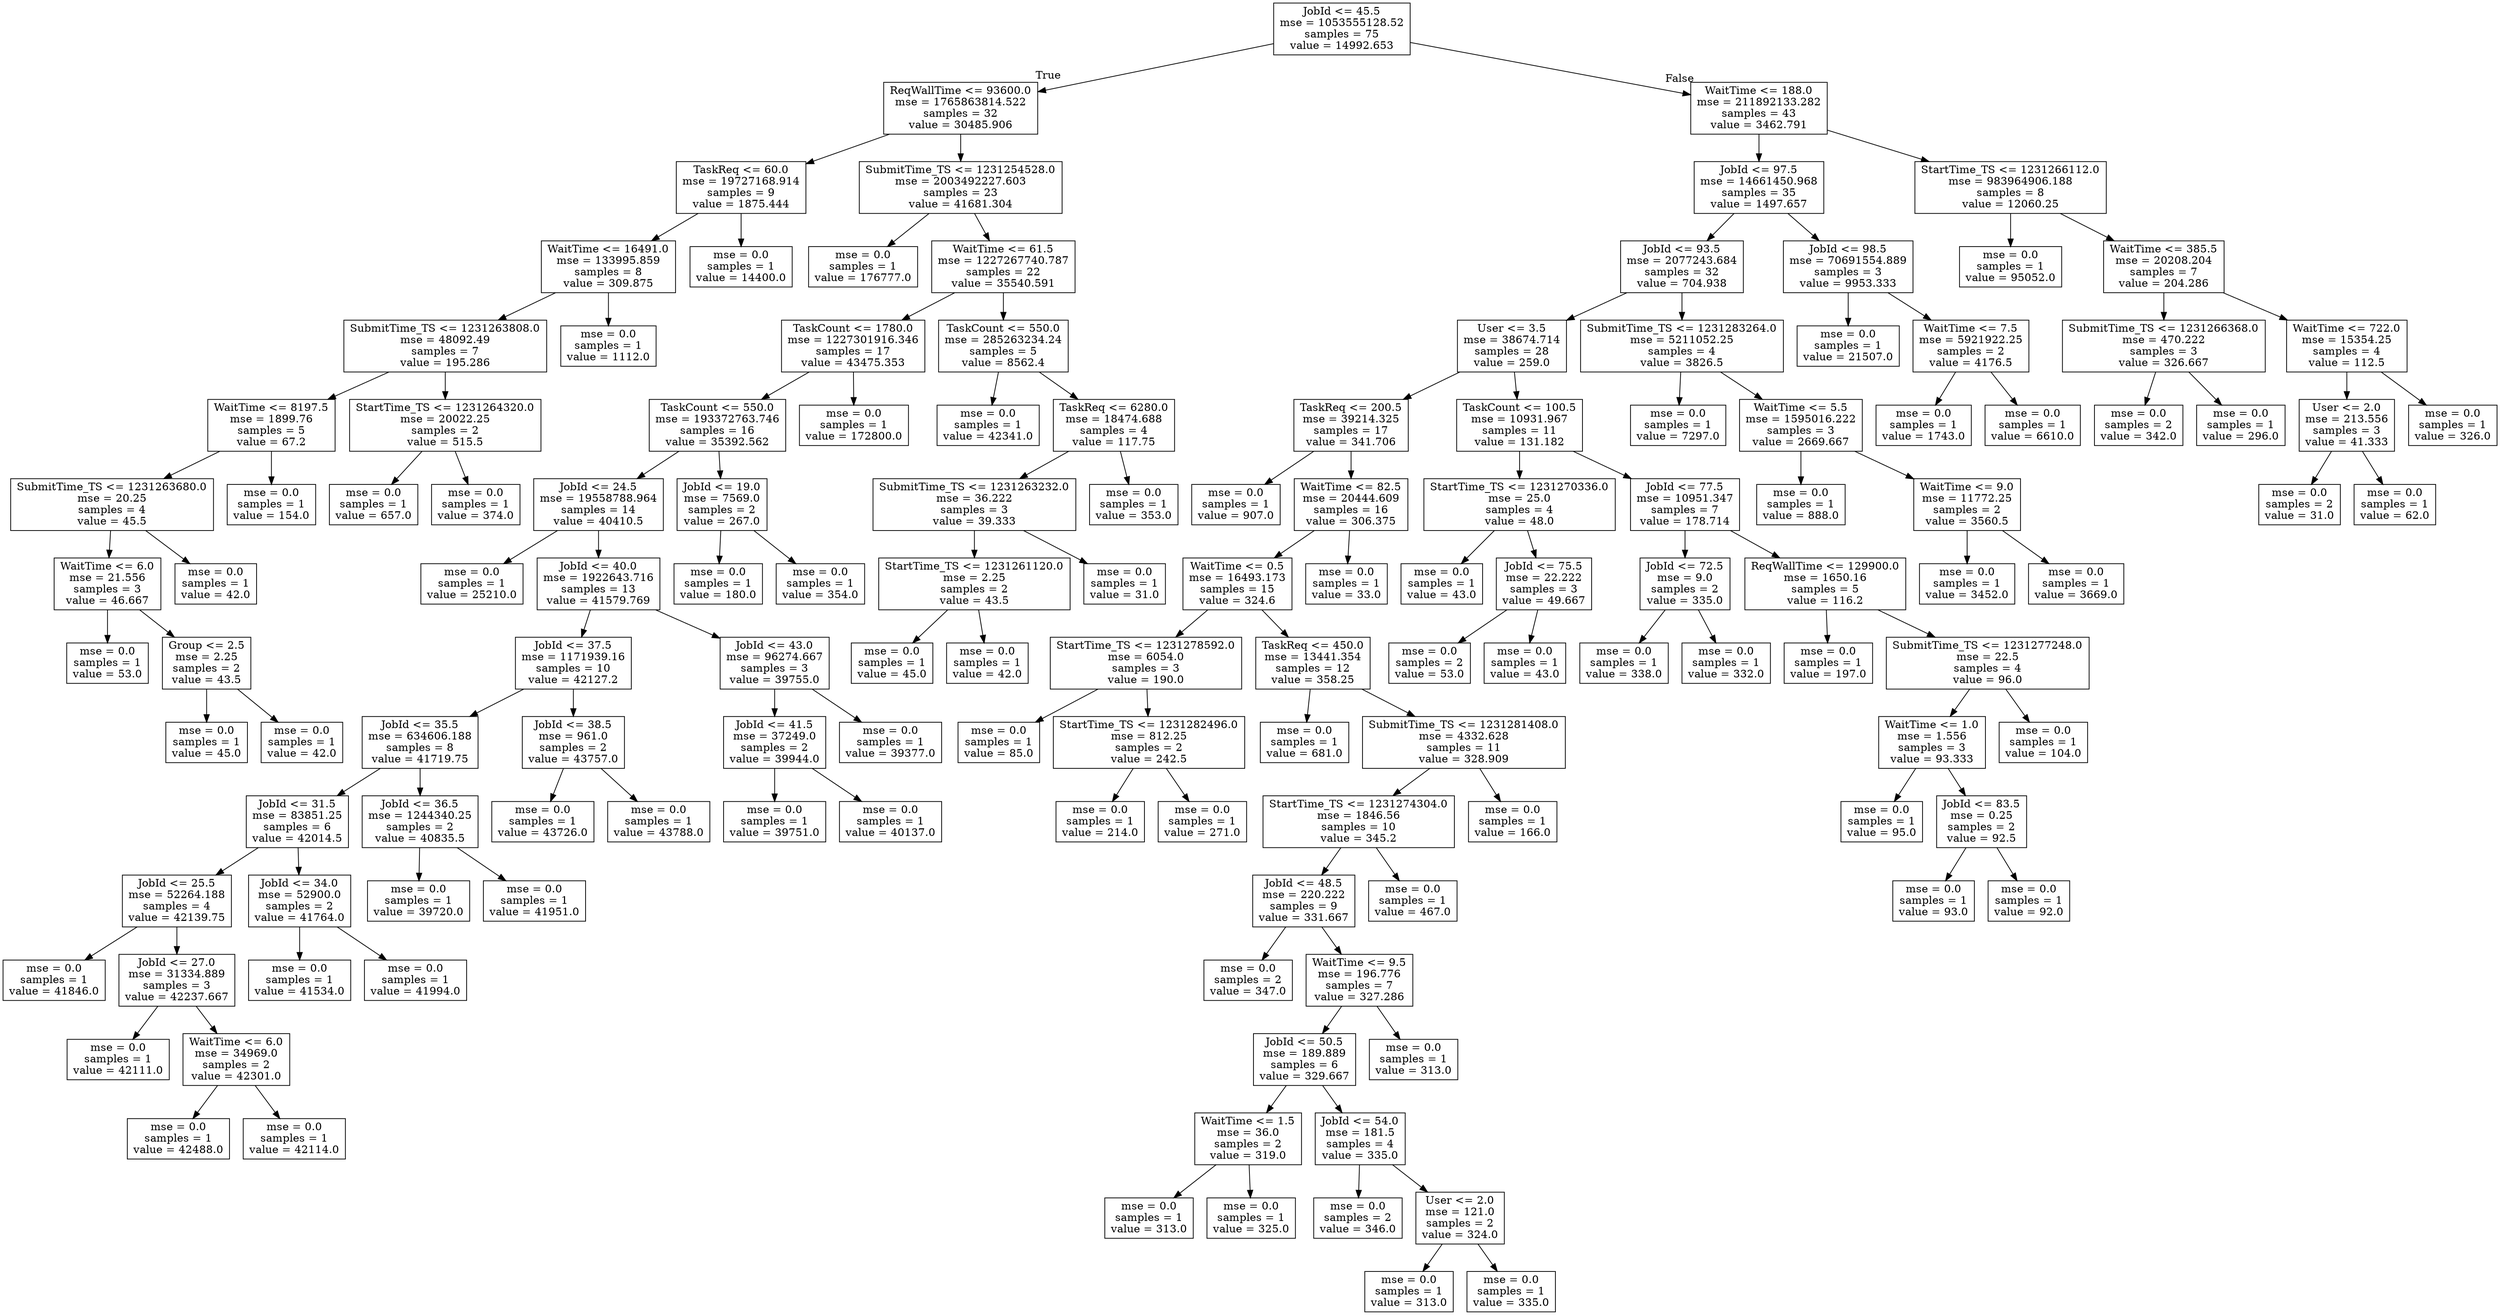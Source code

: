digraph Tree {
node [shape=box] ;
0 [label="JobId <= 45.5\nmse = 1053555128.52\nsamples = 75\nvalue = 14992.653"] ;
1 [label="ReqWallTime <= 93600.0\nmse = 1765863814.522\nsamples = 32\nvalue = 30485.906"] ;
0 -> 1 [labeldistance=2.5, labelangle=45, headlabel="True"] ;
2 [label="TaskReq <= 60.0\nmse = 19727168.914\nsamples = 9\nvalue = 1875.444"] ;
1 -> 2 ;
3 [label="WaitTime <= 16491.0\nmse = 133995.859\nsamples = 8\nvalue = 309.875"] ;
2 -> 3 ;
4 [label="SubmitTime_TS <= 1231263808.0\nmse = 48092.49\nsamples = 7\nvalue = 195.286"] ;
3 -> 4 ;
5 [label="WaitTime <= 8197.5\nmse = 1899.76\nsamples = 5\nvalue = 67.2"] ;
4 -> 5 ;
6 [label="SubmitTime_TS <= 1231263680.0\nmse = 20.25\nsamples = 4\nvalue = 45.5"] ;
5 -> 6 ;
7 [label="WaitTime <= 6.0\nmse = 21.556\nsamples = 3\nvalue = 46.667"] ;
6 -> 7 ;
8 [label="mse = 0.0\nsamples = 1\nvalue = 53.0"] ;
7 -> 8 ;
9 [label="Group <= 2.5\nmse = 2.25\nsamples = 2\nvalue = 43.5"] ;
7 -> 9 ;
10 [label="mse = 0.0\nsamples = 1\nvalue = 45.0"] ;
9 -> 10 ;
11 [label="mse = 0.0\nsamples = 1\nvalue = 42.0"] ;
9 -> 11 ;
12 [label="mse = 0.0\nsamples = 1\nvalue = 42.0"] ;
6 -> 12 ;
13 [label="mse = 0.0\nsamples = 1\nvalue = 154.0"] ;
5 -> 13 ;
14 [label="StartTime_TS <= 1231264320.0\nmse = 20022.25\nsamples = 2\nvalue = 515.5"] ;
4 -> 14 ;
15 [label="mse = 0.0\nsamples = 1\nvalue = 657.0"] ;
14 -> 15 ;
16 [label="mse = 0.0\nsamples = 1\nvalue = 374.0"] ;
14 -> 16 ;
17 [label="mse = 0.0\nsamples = 1\nvalue = 1112.0"] ;
3 -> 17 ;
18 [label="mse = 0.0\nsamples = 1\nvalue = 14400.0"] ;
2 -> 18 ;
19 [label="SubmitTime_TS <= 1231254528.0\nmse = 2003492227.603\nsamples = 23\nvalue = 41681.304"] ;
1 -> 19 ;
20 [label="mse = 0.0\nsamples = 1\nvalue = 176777.0"] ;
19 -> 20 ;
21 [label="WaitTime <= 61.5\nmse = 1227267740.787\nsamples = 22\nvalue = 35540.591"] ;
19 -> 21 ;
22 [label="TaskCount <= 1780.0\nmse = 1227301916.346\nsamples = 17\nvalue = 43475.353"] ;
21 -> 22 ;
23 [label="TaskCount <= 550.0\nmse = 193372763.746\nsamples = 16\nvalue = 35392.562"] ;
22 -> 23 ;
24 [label="JobId <= 24.5\nmse = 19558788.964\nsamples = 14\nvalue = 40410.5"] ;
23 -> 24 ;
25 [label="mse = 0.0\nsamples = 1\nvalue = 25210.0"] ;
24 -> 25 ;
26 [label="JobId <= 40.0\nmse = 1922643.716\nsamples = 13\nvalue = 41579.769"] ;
24 -> 26 ;
27 [label="JobId <= 37.5\nmse = 1171939.16\nsamples = 10\nvalue = 42127.2"] ;
26 -> 27 ;
28 [label="JobId <= 35.5\nmse = 634606.188\nsamples = 8\nvalue = 41719.75"] ;
27 -> 28 ;
29 [label="JobId <= 31.5\nmse = 83851.25\nsamples = 6\nvalue = 42014.5"] ;
28 -> 29 ;
30 [label="JobId <= 25.5\nmse = 52264.188\nsamples = 4\nvalue = 42139.75"] ;
29 -> 30 ;
31 [label="mse = 0.0\nsamples = 1\nvalue = 41846.0"] ;
30 -> 31 ;
32 [label="JobId <= 27.0\nmse = 31334.889\nsamples = 3\nvalue = 42237.667"] ;
30 -> 32 ;
33 [label="mse = 0.0\nsamples = 1\nvalue = 42111.0"] ;
32 -> 33 ;
34 [label="WaitTime <= 6.0\nmse = 34969.0\nsamples = 2\nvalue = 42301.0"] ;
32 -> 34 ;
35 [label="mse = 0.0\nsamples = 1\nvalue = 42488.0"] ;
34 -> 35 ;
36 [label="mse = 0.0\nsamples = 1\nvalue = 42114.0"] ;
34 -> 36 ;
37 [label="JobId <= 34.0\nmse = 52900.0\nsamples = 2\nvalue = 41764.0"] ;
29 -> 37 ;
38 [label="mse = 0.0\nsamples = 1\nvalue = 41534.0"] ;
37 -> 38 ;
39 [label="mse = 0.0\nsamples = 1\nvalue = 41994.0"] ;
37 -> 39 ;
40 [label="JobId <= 36.5\nmse = 1244340.25\nsamples = 2\nvalue = 40835.5"] ;
28 -> 40 ;
41 [label="mse = 0.0\nsamples = 1\nvalue = 39720.0"] ;
40 -> 41 ;
42 [label="mse = 0.0\nsamples = 1\nvalue = 41951.0"] ;
40 -> 42 ;
43 [label="JobId <= 38.5\nmse = 961.0\nsamples = 2\nvalue = 43757.0"] ;
27 -> 43 ;
44 [label="mse = 0.0\nsamples = 1\nvalue = 43726.0"] ;
43 -> 44 ;
45 [label="mse = 0.0\nsamples = 1\nvalue = 43788.0"] ;
43 -> 45 ;
46 [label="JobId <= 43.0\nmse = 96274.667\nsamples = 3\nvalue = 39755.0"] ;
26 -> 46 ;
47 [label="JobId <= 41.5\nmse = 37249.0\nsamples = 2\nvalue = 39944.0"] ;
46 -> 47 ;
48 [label="mse = 0.0\nsamples = 1\nvalue = 39751.0"] ;
47 -> 48 ;
49 [label="mse = 0.0\nsamples = 1\nvalue = 40137.0"] ;
47 -> 49 ;
50 [label="mse = 0.0\nsamples = 1\nvalue = 39377.0"] ;
46 -> 50 ;
51 [label="JobId <= 19.0\nmse = 7569.0\nsamples = 2\nvalue = 267.0"] ;
23 -> 51 ;
52 [label="mse = 0.0\nsamples = 1\nvalue = 180.0"] ;
51 -> 52 ;
53 [label="mse = 0.0\nsamples = 1\nvalue = 354.0"] ;
51 -> 53 ;
54 [label="mse = 0.0\nsamples = 1\nvalue = 172800.0"] ;
22 -> 54 ;
55 [label="TaskCount <= 550.0\nmse = 285263234.24\nsamples = 5\nvalue = 8562.4"] ;
21 -> 55 ;
56 [label="mse = 0.0\nsamples = 1\nvalue = 42341.0"] ;
55 -> 56 ;
57 [label="TaskReq <= 6280.0\nmse = 18474.688\nsamples = 4\nvalue = 117.75"] ;
55 -> 57 ;
58 [label="SubmitTime_TS <= 1231263232.0\nmse = 36.222\nsamples = 3\nvalue = 39.333"] ;
57 -> 58 ;
59 [label="StartTime_TS <= 1231261120.0\nmse = 2.25\nsamples = 2\nvalue = 43.5"] ;
58 -> 59 ;
60 [label="mse = 0.0\nsamples = 1\nvalue = 45.0"] ;
59 -> 60 ;
61 [label="mse = 0.0\nsamples = 1\nvalue = 42.0"] ;
59 -> 61 ;
62 [label="mse = 0.0\nsamples = 1\nvalue = 31.0"] ;
58 -> 62 ;
63 [label="mse = 0.0\nsamples = 1\nvalue = 353.0"] ;
57 -> 63 ;
64 [label="WaitTime <= 188.0\nmse = 211892133.282\nsamples = 43\nvalue = 3462.791"] ;
0 -> 64 [labeldistance=2.5, labelangle=-45, headlabel="False"] ;
65 [label="JobId <= 97.5\nmse = 14661450.968\nsamples = 35\nvalue = 1497.657"] ;
64 -> 65 ;
66 [label="JobId <= 93.5\nmse = 2077243.684\nsamples = 32\nvalue = 704.938"] ;
65 -> 66 ;
67 [label="User <= 3.5\nmse = 38674.714\nsamples = 28\nvalue = 259.0"] ;
66 -> 67 ;
68 [label="TaskReq <= 200.5\nmse = 39214.325\nsamples = 17\nvalue = 341.706"] ;
67 -> 68 ;
69 [label="mse = 0.0\nsamples = 1\nvalue = 907.0"] ;
68 -> 69 ;
70 [label="WaitTime <= 82.5\nmse = 20444.609\nsamples = 16\nvalue = 306.375"] ;
68 -> 70 ;
71 [label="WaitTime <= 0.5\nmse = 16493.173\nsamples = 15\nvalue = 324.6"] ;
70 -> 71 ;
72 [label="StartTime_TS <= 1231278592.0\nmse = 6054.0\nsamples = 3\nvalue = 190.0"] ;
71 -> 72 ;
73 [label="mse = 0.0\nsamples = 1\nvalue = 85.0"] ;
72 -> 73 ;
74 [label="StartTime_TS <= 1231282496.0\nmse = 812.25\nsamples = 2\nvalue = 242.5"] ;
72 -> 74 ;
75 [label="mse = 0.0\nsamples = 1\nvalue = 214.0"] ;
74 -> 75 ;
76 [label="mse = 0.0\nsamples = 1\nvalue = 271.0"] ;
74 -> 76 ;
77 [label="TaskReq <= 450.0\nmse = 13441.354\nsamples = 12\nvalue = 358.25"] ;
71 -> 77 ;
78 [label="mse = 0.0\nsamples = 1\nvalue = 681.0"] ;
77 -> 78 ;
79 [label="SubmitTime_TS <= 1231281408.0\nmse = 4332.628\nsamples = 11\nvalue = 328.909"] ;
77 -> 79 ;
80 [label="StartTime_TS <= 1231274304.0\nmse = 1846.56\nsamples = 10\nvalue = 345.2"] ;
79 -> 80 ;
81 [label="JobId <= 48.5\nmse = 220.222\nsamples = 9\nvalue = 331.667"] ;
80 -> 81 ;
82 [label="mse = 0.0\nsamples = 2\nvalue = 347.0"] ;
81 -> 82 ;
83 [label="WaitTime <= 9.5\nmse = 196.776\nsamples = 7\nvalue = 327.286"] ;
81 -> 83 ;
84 [label="JobId <= 50.5\nmse = 189.889\nsamples = 6\nvalue = 329.667"] ;
83 -> 84 ;
85 [label="WaitTime <= 1.5\nmse = 36.0\nsamples = 2\nvalue = 319.0"] ;
84 -> 85 ;
86 [label="mse = 0.0\nsamples = 1\nvalue = 313.0"] ;
85 -> 86 ;
87 [label="mse = 0.0\nsamples = 1\nvalue = 325.0"] ;
85 -> 87 ;
88 [label="JobId <= 54.0\nmse = 181.5\nsamples = 4\nvalue = 335.0"] ;
84 -> 88 ;
89 [label="mse = 0.0\nsamples = 2\nvalue = 346.0"] ;
88 -> 89 ;
90 [label="User <= 2.0\nmse = 121.0\nsamples = 2\nvalue = 324.0"] ;
88 -> 90 ;
91 [label="mse = 0.0\nsamples = 1\nvalue = 313.0"] ;
90 -> 91 ;
92 [label="mse = 0.0\nsamples = 1\nvalue = 335.0"] ;
90 -> 92 ;
93 [label="mse = 0.0\nsamples = 1\nvalue = 313.0"] ;
83 -> 93 ;
94 [label="mse = 0.0\nsamples = 1\nvalue = 467.0"] ;
80 -> 94 ;
95 [label="mse = 0.0\nsamples = 1\nvalue = 166.0"] ;
79 -> 95 ;
96 [label="mse = 0.0\nsamples = 1\nvalue = 33.0"] ;
70 -> 96 ;
97 [label="TaskCount <= 100.5\nmse = 10931.967\nsamples = 11\nvalue = 131.182"] ;
67 -> 97 ;
98 [label="StartTime_TS <= 1231270336.0\nmse = 25.0\nsamples = 4\nvalue = 48.0"] ;
97 -> 98 ;
99 [label="mse = 0.0\nsamples = 1\nvalue = 43.0"] ;
98 -> 99 ;
100 [label="JobId <= 75.5\nmse = 22.222\nsamples = 3\nvalue = 49.667"] ;
98 -> 100 ;
101 [label="mse = 0.0\nsamples = 2\nvalue = 53.0"] ;
100 -> 101 ;
102 [label="mse = 0.0\nsamples = 1\nvalue = 43.0"] ;
100 -> 102 ;
103 [label="JobId <= 77.5\nmse = 10951.347\nsamples = 7\nvalue = 178.714"] ;
97 -> 103 ;
104 [label="JobId <= 72.5\nmse = 9.0\nsamples = 2\nvalue = 335.0"] ;
103 -> 104 ;
105 [label="mse = 0.0\nsamples = 1\nvalue = 338.0"] ;
104 -> 105 ;
106 [label="mse = 0.0\nsamples = 1\nvalue = 332.0"] ;
104 -> 106 ;
107 [label="ReqWallTime <= 129900.0\nmse = 1650.16\nsamples = 5\nvalue = 116.2"] ;
103 -> 107 ;
108 [label="mse = 0.0\nsamples = 1\nvalue = 197.0"] ;
107 -> 108 ;
109 [label="SubmitTime_TS <= 1231277248.0\nmse = 22.5\nsamples = 4\nvalue = 96.0"] ;
107 -> 109 ;
110 [label="WaitTime <= 1.0\nmse = 1.556\nsamples = 3\nvalue = 93.333"] ;
109 -> 110 ;
111 [label="mse = 0.0\nsamples = 1\nvalue = 95.0"] ;
110 -> 111 ;
112 [label="JobId <= 83.5\nmse = 0.25\nsamples = 2\nvalue = 92.5"] ;
110 -> 112 ;
113 [label="mse = 0.0\nsamples = 1\nvalue = 93.0"] ;
112 -> 113 ;
114 [label="mse = 0.0\nsamples = 1\nvalue = 92.0"] ;
112 -> 114 ;
115 [label="mse = 0.0\nsamples = 1\nvalue = 104.0"] ;
109 -> 115 ;
116 [label="SubmitTime_TS <= 1231283264.0\nmse = 5211052.25\nsamples = 4\nvalue = 3826.5"] ;
66 -> 116 ;
117 [label="mse = 0.0\nsamples = 1\nvalue = 7297.0"] ;
116 -> 117 ;
118 [label="WaitTime <= 5.5\nmse = 1595016.222\nsamples = 3\nvalue = 2669.667"] ;
116 -> 118 ;
119 [label="mse = 0.0\nsamples = 1\nvalue = 888.0"] ;
118 -> 119 ;
120 [label="WaitTime <= 9.0\nmse = 11772.25\nsamples = 2\nvalue = 3560.5"] ;
118 -> 120 ;
121 [label="mse = 0.0\nsamples = 1\nvalue = 3452.0"] ;
120 -> 121 ;
122 [label="mse = 0.0\nsamples = 1\nvalue = 3669.0"] ;
120 -> 122 ;
123 [label="JobId <= 98.5\nmse = 70691554.889\nsamples = 3\nvalue = 9953.333"] ;
65 -> 123 ;
124 [label="mse = 0.0\nsamples = 1\nvalue = 21507.0"] ;
123 -> 124 ;
125 [label="WaitTime <= 7.5\nmse = 5921922.25\nsamples = 2\nvalue = 4176.5"] ;
123 -> 125 ;
126 [label="mse = 0.0\nsamples = 1\nvalue = 1743.0"] ;
125 -> 126 ;
127 [label="mse = 0.0\nsamples = 1\nvalue = 6610.0"] ;
125 -> 127 ;
128 [label="StartTime_TS <= 1231266112.0\nmse = 983964906.188\nsamples = 8\nvalue = 12060.25"] ;
64 -> 128 ;
129 [label="mse = 0.0\nsamples = 1\nvalue = 95052.0"] ;
128 -> 129 ;
130 [label="WaitTime <= 385.5\nmse = 20208.204\nsamples = 7\nvalue = 204.286"] ;
128 -> 130 ;
131 [label="SubmitTime_TS <= 1231266368.0\nmse = 470.222\nsamples = 3\nvalue = 326.667"] ;
130 -> 131 ;
132 [label="mse = 0.0\nsamples = 2\nvalue = 342.0"] ;
131 -> 132 ;
133 [label="mse = 0.0\nsamples = 1\nvalue = 296.0"] ;
131 -> 133 ;
134 [label="WaitTime <= 722.0\nmse = 15354.25\nsamples = 4\nvalue = 112.5"] ;
130 -> 134 ;
135 [label="User <= 2.0\nmse = 213.556\nsamples = 3\nvalue = 41.333"] ;
134 -> 135 ;
136 [label="mse = 0.0\nsamples = 2\nvalue = 31.0"] ;
135 -> 136 ;
137 [label="mse = 0.0\nsamples = 1\nvalue = 62.0"] ;
135 -> 137 ;
138 [label="mse = 0.0\nsamples = 1\nvalue = 326.0"] ;
134 -> 138 ;
}